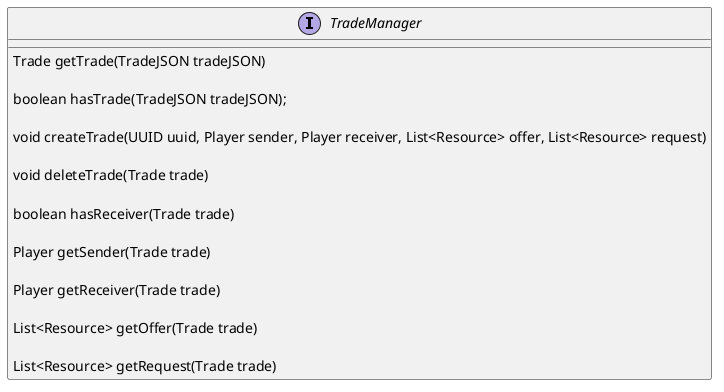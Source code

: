@startuml

interface TradeManager {


    Trade getTrade(TradeJSON tradeJSON)

    boolean hasTrade(TradeJSON tradeJSON);

    void createTrade(UUID uuid, Player sender, Player receiver, List<Resource> offer, List<Resource> request)

    void deleteTrade(Trade trade)

    boolean hasReceiver(Trade trade)

    Player getSender(Trade trade)

    Player getReceiver(Trade trade)

    List<Resource> getOffer(Trade trade)

    List<Resource> getRequest(Trade trade)
}

@enduml